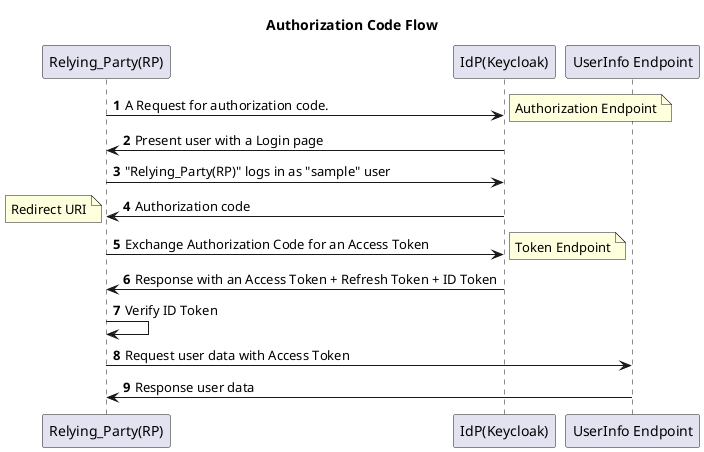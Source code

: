 @startuml
title Authorization Code Flow
autonumber

"Relying_Party(RP)" -> "IdP(Keycloak)": A Request for authorization code.
note right: Authorization Endpoint
"IdP(Keycloak)" -> "Relying_Party(RP)": Present user with a Login page
"Relying_Party(RP)" -> "IdP(Keycloak)": "Relying_Party(RP)" logs in as "sample" user

"IdP(Keycloak)" -> "Relying_Party(RP)": Authorization code
note left: Redirect URI

"Relying_Party(RP)" -> "IdP(Keycloak)": Exchange Authorization Code for an Access Token
note right: Token Endpoint

"IdP(Keycloak)" -> "Relying_Party(RP)": Response with an Access Token + Refresh Token + ID Token
"Relying_Party(RP)" -> "Relying_Party(RP)": Verify ID Token
"Relying_Party(RP)" -> "UserInfo Endpoint": Request user data with Access Token
"UserInfo Endpoint" -> "Relying_Party(RP)": Response user data
@enduml